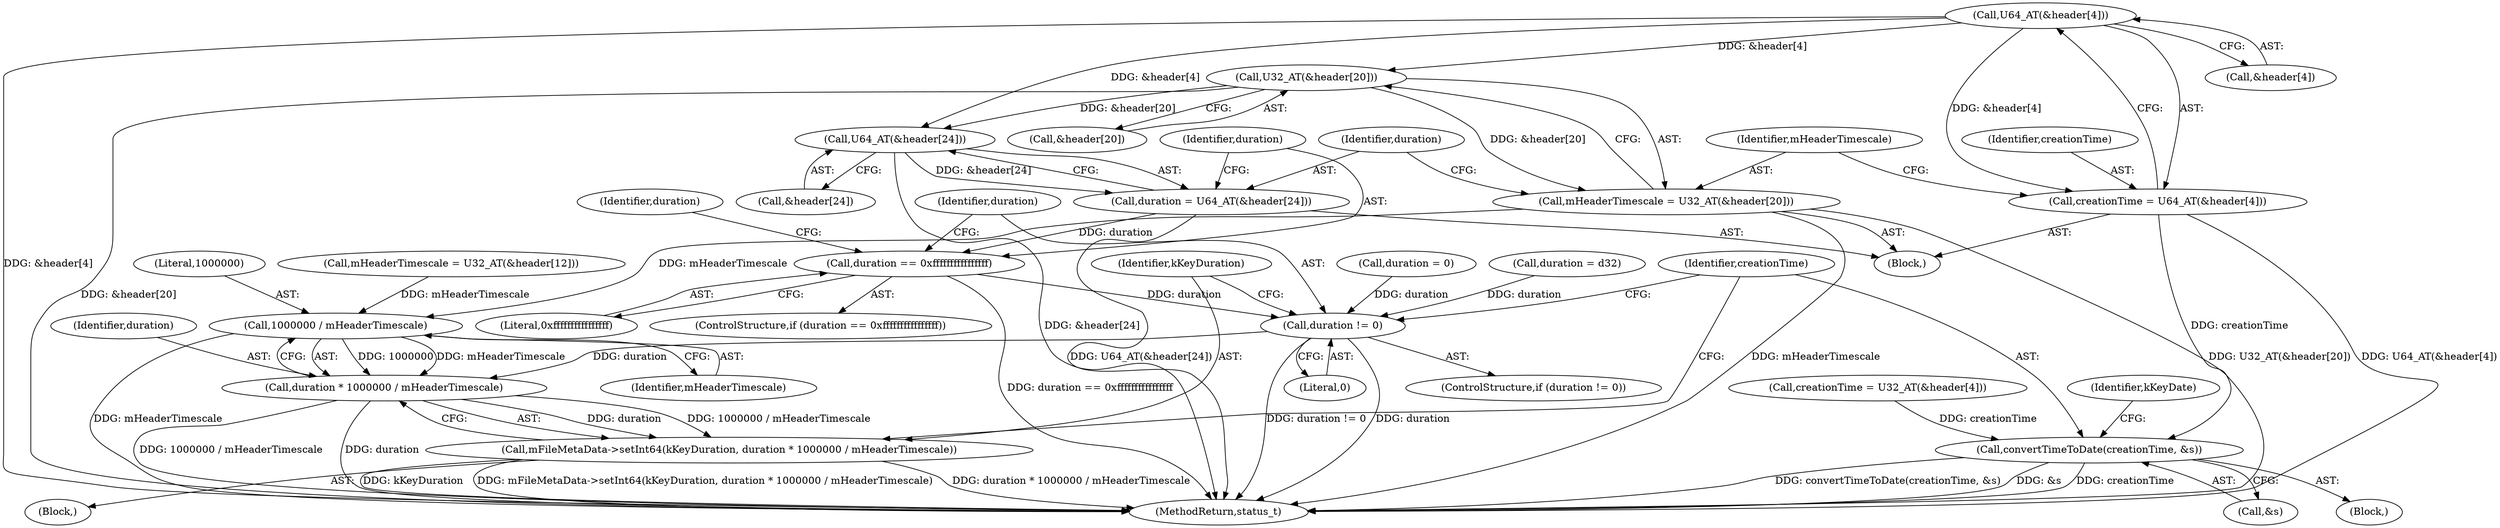 digraph "0_Android_f4a88c8ed4f8186b3d6e2852993e063fc33ff231@array" {
"1002378" [label="(Call,U64_AT(&header[4]))"];
"1002376" [label="(Call,creationTime = U64_AT(&header[4]))"];
"1002463" [label="(Call,convertTimeToDate(creationTime, &s))"];
"1002385" [label="(Call,U32_AT(&header[20]))"];
"1002383" [label="(Call,mHeaderTimescale = U32_AT(&header[20]))"];
"1002459" [label="(Call,1000000 / mHeaderTimescale)"];
"1002457" [label="(Call,duration * 1000000 / mHeaderTimescale)"];
"1002455" [label="(Call,mFileMetaData->setInt64(kKeyDuration, duration * 1000000 / mHeaderTimescale))"];
"1002392" [label="(Call,U64_AT(&header[24]))"];
"1002390" [label="(Call,duration = U64_AT(&header[24]))"];
"1002398" [label="(Call,duration == 0xffffffffffffffff)"];
"1002451" [label="(Call,duration != 0)"];
"1002378" [label="(Call,U64_AT(&header[4]))"];
"1002390" [label="(Call,duration = U64_AT(&header[24]))"];
"1002458" [label="(Identifier,duration)"];
"1002386" [label="(Call,&header[20])"];
"1002452" [label="(Identifier,duration)"];
"1002461" [label="(Identifier,mHeaderTimescale)"];
"1002464" [label="(Identifier,creationTime)"];
"1002379" [label="(Call,&header[4])"];
"1002457" [label="(Call,duration * 1000000 / mHeaderTimescale)"];
"1002424" [label="(Call,mHeaderTimescale = U32_AT(&header[12]))"];
"1002450" [label="(ControlStructure,if (duration != 0))"];
"1002455" [label="(Call,mFileMetaData->setInt64(kKeyDuration, duration * 1000000 / mHeaderTimescale))"];
"1002454" [label="(Block,)"];
"1002402" [label="(Call,duration = 0)"];
"1002385" [label="(Call,U32_AT(&header[20]))"];
"1002453" [label="(Literal,0)"];
"1002468" [label="(Identifier,kKeyDate)"];
"1002376" [label="(Call,creationTime = U64_AT(&header[4]))"];
"1002447" [label="(Call,duration = d32)"];
"1002465" [label="(Call,&s)"];
"1002417" [label="(Call,creationTime = U32_AT(&header[4]))"];
"1002460" [label="(Literal,1000000)"];
"1002403" [label="(Identifier,duration)"];
"1002377" [label="(Identifier,creationTime)"];
"1002383" [label="(Call,mHeaderTimescale = U32_AT(&header[20]))"];
"1002463" [label="(Call,convertTimeToDate(creationTime, &s))"];
"1002459" [label="(Call,1000000 / mHeaderTimescale)"];
"1002384" [label="(Identifier,mHeaderTimescale)"];
"1002375" [label="(Block,)"];
"1002391" [label="(Identifier,duration)"];
"1002911" [label="(MethodReturn,status_t)"];
"1002392" [label="(Call,U64_AT(&header[24]))"];
"1002400" [label="(Literal,0xffffffffffffffff)"];
"1002393" [label="(Call,&header[24])"];
"1002399" [label="(Identifier,duration)"];
"1002451" [label="(Call,duration != 0)"];
"1002337" [label="(Block,)"];
"1002397" [label="(ControlStructure,if (duration == 0xffffffffffffffff))"];
"1002398" [label="(Call,duration == 0xffffffffffffffff)"];
"1002456" [label="(Identifier,kKeyDuration)"];
"1002378" -> "1002376"  [label="AST: "];
"1002378" -> "1002379"  [label="CFG: "];
"1002379" -> "1002378"  [label="AST: "];
"1002376" -> "1002378"  [label="CFG: "];
"1002378" -> "1002911"  [label="DDG: &header[4]"];
"1002378" -> "1002376"  [label="DDG: &header[4]"];
"1002378" -> "1002385"  [label="DDG: &header[4]"];
"1002378" -> "1002392"  [label="DDG: &header[4]"];
"1002376" -> "1002375"  [label="AST: "];
"1002377" -> "1002376"  [label="AST: "];
"1002384" -> "1002376"  [label="CFG: "];
"1002376" -> "1002911"  [label="DDG: U64_AT(&header[4])"];
"1002376" -> "1002463"  [label="DDG: creationTime"];
"1002463" -> "1002337"  [label="AST: "];
"1002463" -> "1002465"  [label="CFG: "];
"1002464" -> "1002463"  [label="AST: "];
"1002465" -> "1002463"  [label="AST: "];
"1002468" -> "1002463"  [label="CFG: "];
"1002463" -> "1002911"  [label="DDG: creationTime"];
"1002463" -> "1002911"  [label="DDG: convertTimeToDate(creationTime, &s)"];
"1002463" -> "1002911"  [label="DDG: &s"];
"1002417" -> "1002463"  [label="DDG: creationTime"];
"1002385" -> "1002383"  [label="AST: "];
"1002385" -> "1002386"  [label="CFG: "];
"1002386" -> "1002385"  [label="AST: "];
"1002383" -> "1002385"  [label="CFG: "];
"1002385" -> "1002911"  [label="DDG: &header[20]"];
"1002385" -> "1002383"  [label="DDG: &header[20]"];
"1002385" -> "1002392"  [label="DDG: &header[20]"];
"1002383" -> "1002375"  [label="AST: "];
"1002384" -> "1002383"  [label="AST: "];
"1002391" -> "1002383"  [label="CFG: "];
"1002383" -> "1002911"  [label="DDG: U32_AT(&header[20])"];
"1002383" -> "1002911"  [label="DDG: mHeaderTimescale"];
"1002383" -> "1002459"  [label="DDG: mHeaderTimescale"];
"1002459" -> "1002457"  [label="AST: "];
"1002459" -> "1002461"  [label="CFG: "];
"1002460" -> "1002459"  [label="AST: "];
"1002461" -> "1002459"  [label="AST: "];
"1002457" -> "1002459"  [label="CFG: "];
"1002459" -> "1002911"  [label="DDG: mHeaderTimescale"];
"1002459" -> "1002457"  [label="DDG: 1000000"];
"1002459" -> "1002457"  [label="DDG: mHeaderTimescale"];
"1002424" -> "1002459"  [label="DDG: mHeaderTimescale"];
"1002457" -> "1002455"  [label="AST: "];
"1002458" -> "1002457"  [label="AST: "];
"1002455" -> "1002457"  [label="CFG: "];
"1002457" -> "1002911"  [label="DDG: 1000000 / mHeaderTimescale"];
"1002457" -> "1002911"  [label="DDG: duration"];
"1002457" -> "1002455"  [label="DDG: duration"];
"1002457" -> "1002455"  [label="DDG: 1000000 / mHeaderTimescale"];
"1002451" -> "1002457"  [label="DDG: duration"];
"1002455" -> "1002454"  [label="AST: "];
"1002456" -> "1002455"  [label="AST: "];
"1002464" -> "1002455"  [label="CFG: "];
"1002455" -> "1002911"  [label="DDG: duration * 1000000 / mHeaderTimescale"];
"1002455" -> "1002911"  [label="DDG: kKeyDuration"];
"1002455" -> "1002911"  [label="DDG: mFileMetaData->setInt64(kKeyDuration, duration * 1000000 / mHeaderTimescale)"];
"1002392" -> "1002390"  [label="AST: "];
"1002392" -> "1002393"  [label="CFG: "];
"1002393" -> "1002392"  [label="AST: "];
"1002390" -> "1002392"  [label="CFG: "];
"1002392" -> "1002911"  [label="DDG: &header[24]"];
"1002392" -> "1002390"  [label="DDG: &header[24]"];
"1002390" -> "1002375"  [label="AST: "];
"1002391" -> "1002390"  [label="AST: "];
"1002399" -> "1002390"  [label="CFG: "];
"1002390" -> "1002911"  [label="DDG: U64_AT(&header[24])"];
"1002390" -> "1002398"  [label="DDG: duration"];
"1002398" -> "1002397"  [label="AST: "];
"1002398" -> "1002400"  [label="CFG: "];
"1002399" -> "1002398"  [label="AST: "];
"1002400" -> "1002398"  [label="AST: "];
"1002403" -> "1002398"  [label="CFG: "];
"1002452" -> "1002398"  [label="CFG: "];
"1002398" -> "1002911"  [label="DDG: duration == 0xffffffffffffffff"];
"1002398" -> "1002451"  [label="DDG: duration"];
"1002451" -> "1002450"  [label="AST: "];
"1002451" -> "1002453"  [label="CFG: "];
"1002452" -> "1002451"  [label="AST: "];
"1002453" -> "1002451"  [label="AST: "];
"1002456" -> "1002451"  [label="CFG: "];
"1002464" -> "1002451"  [label="CFG: "];
"1002451" -> "1002911"  [label="DDG: duration != 0"];
"1002451" -> "1002911"  [label="DDG: duration"];
"1002402" -> "1002451"  [label="DDG: duration"];
"1002447" -> "1002451"  [label="DDG: duration"];
}
